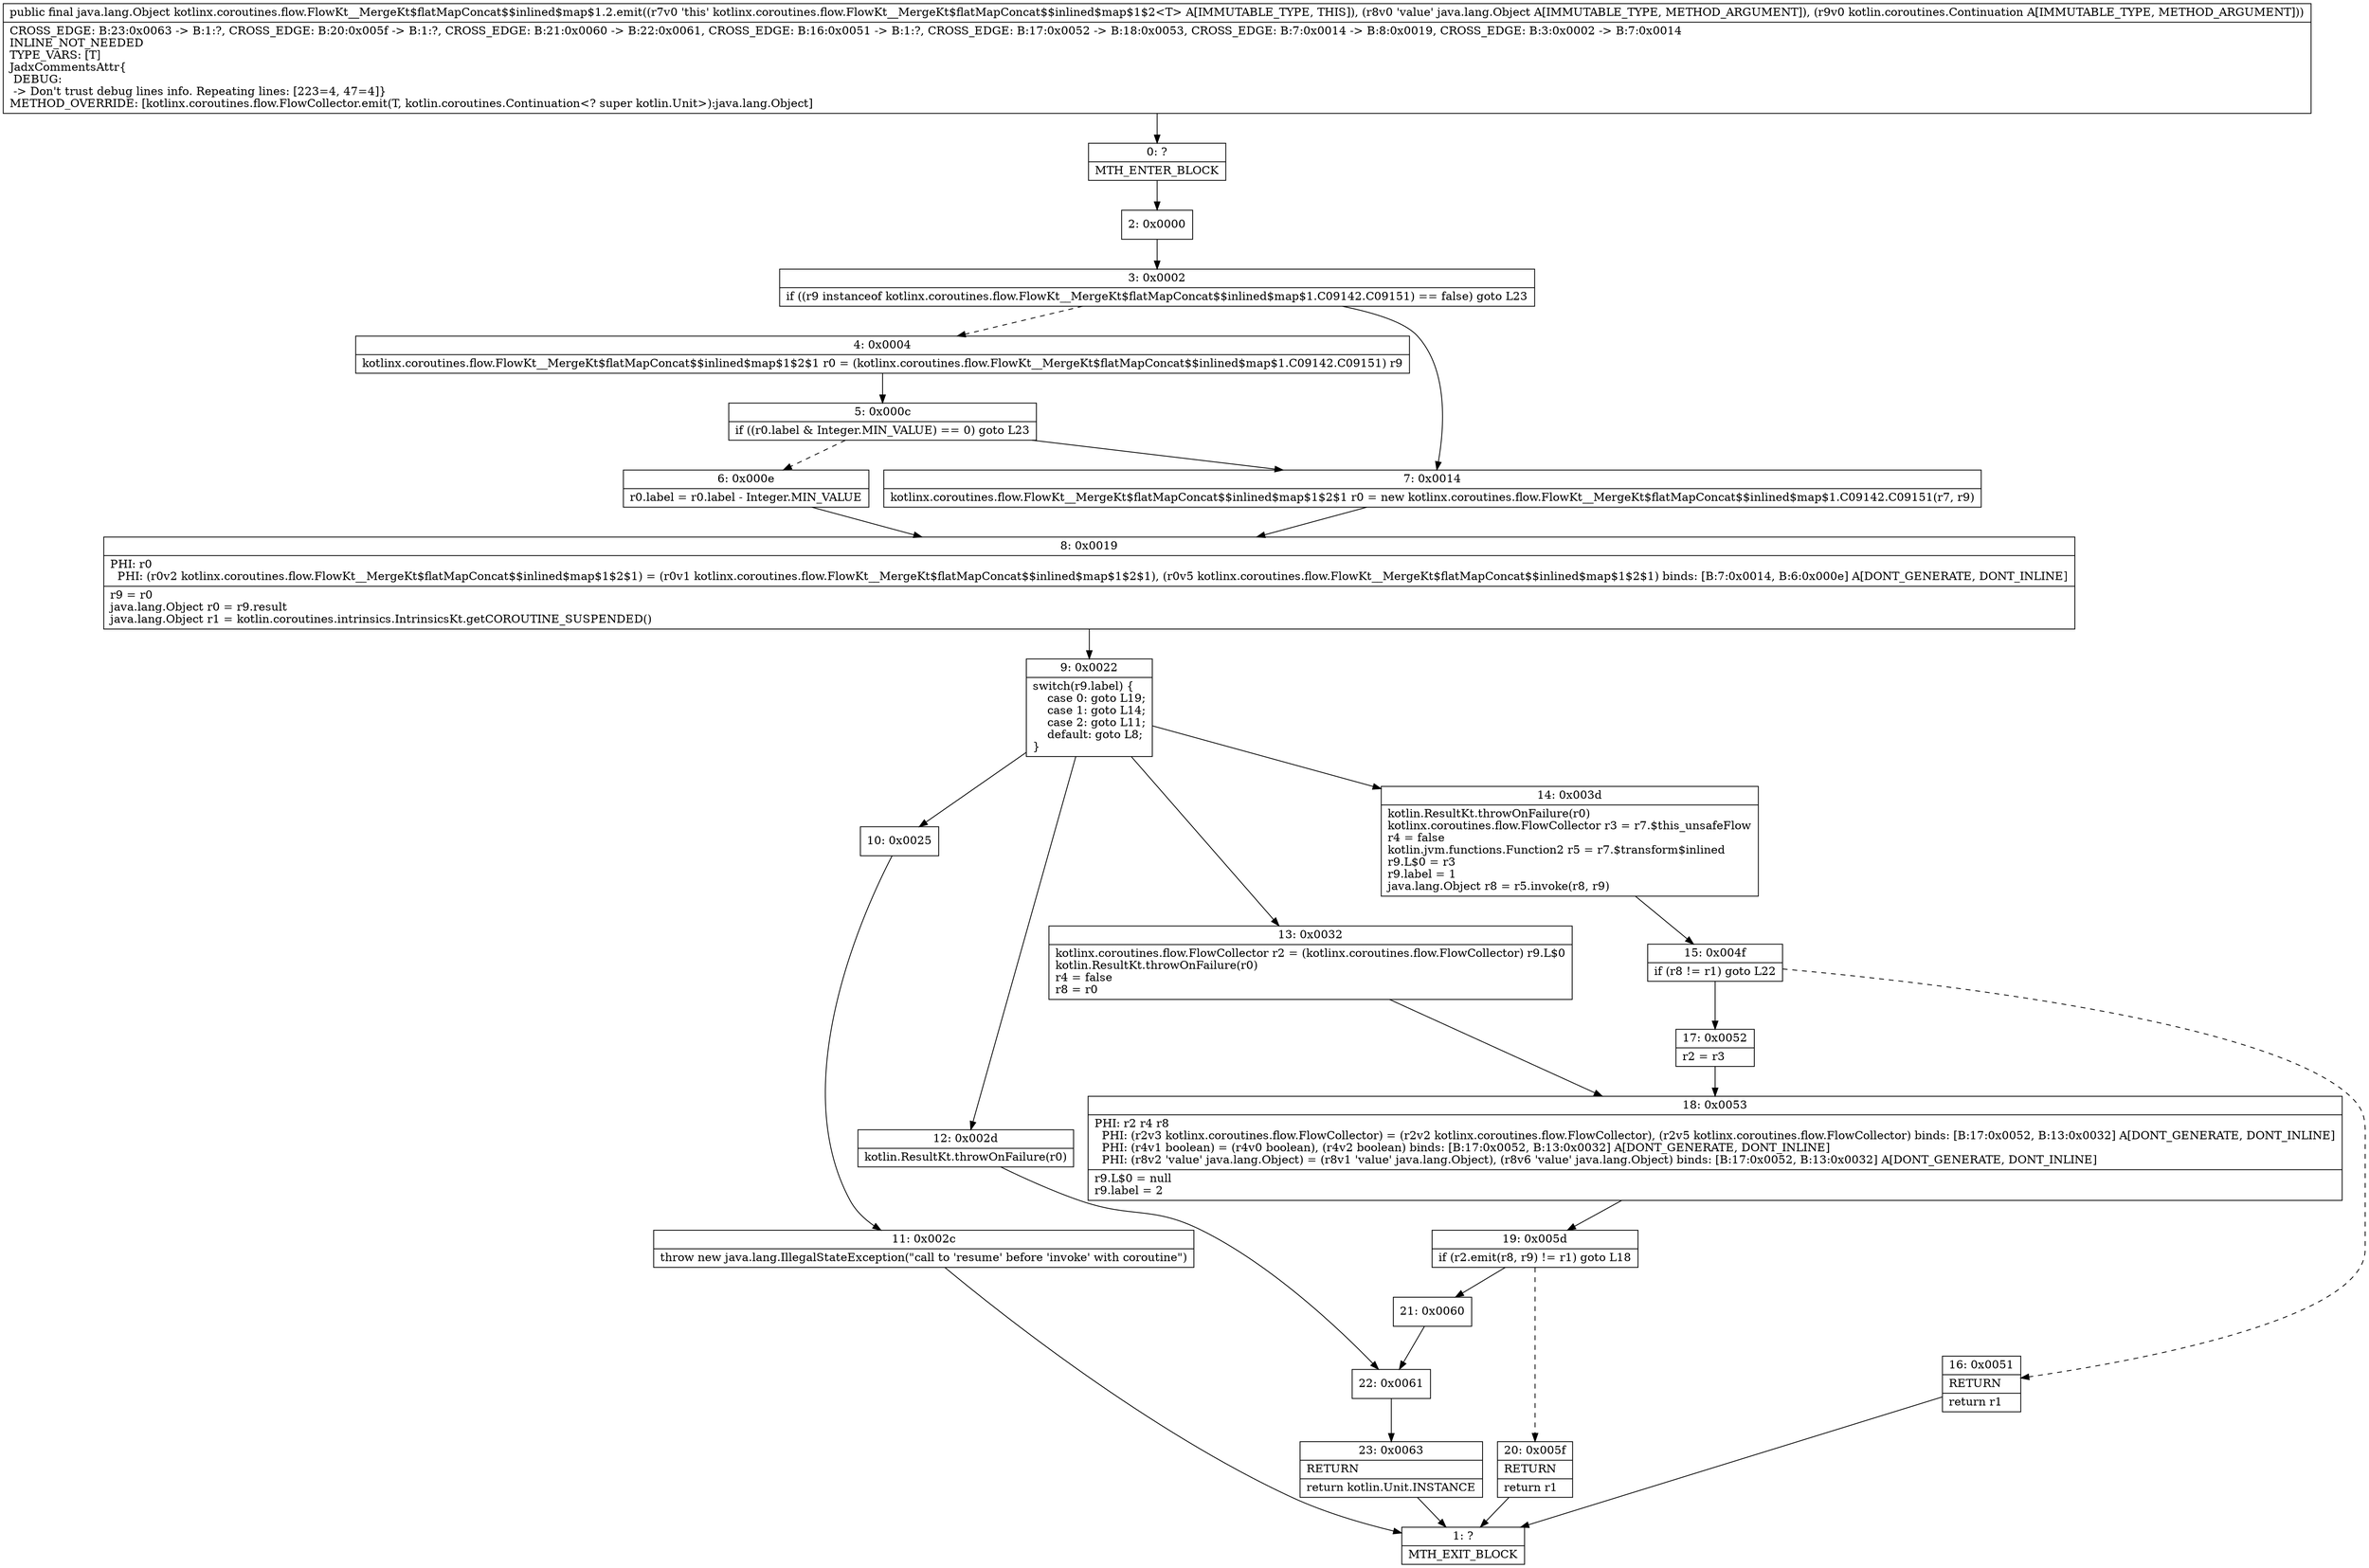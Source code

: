 digraph "CFG forkotlinx.coroutines.flow.FlowKt__MergeKt$flatMapConcat$$inlined$map$1.2.emit(Ljava\/lang\/Object;Lkotlin\/coroutines\/Continuation;)Ljava\/lang\/Object;" {
Node_0 [shape=record,label="{0\:\ ?|MTH_ENTER_BLOCK\l}"];
Node_2 [shape=record,label="{2\:\ 0x0000}"];
Node_3 [shape=record,label="{3\:\ 0x0002|if ((r9 instanceof kotlinx.coroutines.flow.FlowKt__MergeKt$flatMapConcat$$inlined$map$1.C09142.C09151) == false) goto L23\l}"];
Node_4 [shape=record,label="{4\:\ 0x0004|kotlinx.coroutines.flow.FlowKt__MergeKt$flatMapConcat$$inlined$map$1$2$1 r0 = (kotlinx.coroutines.flow.FlowKt__MergeKt$flatMapConcat$$inlined$map$1.C09142.C09151) r9\l}"];
Node_5 [shape=record,label="{5\:\ 0x000c|if ((r0.label & Integer.MIN_VALUE) == 0) goto L23\l}"];
Node_6 [shape=record,label="{6\:\ 0x000e|r0.label = r0.label \- Integer.MIN_VALUE\l}"];
Node_8 [shape=record,label="{8\:\ 0x0019|PHI: r0 \l  PHI: (r0v2 kotlinx.coroutines.flow.FlowKt__MergeKt$flatMapConcat$$inlined$map$1$2$1) = (r0v1 kotlinx.coroutines.flow.FlowKt__MergeKt$flatMapConcat$$inlined$map$1$2$1), (r0v5 kotlinx.coroutines.flow.FlowKt__MergeKt$flatMapConcat$$inlined$map$1$2$1) binds: [B:7:0x0014, B:6:0x000e] A[DONT_GENERATE, DONT_INLINE]\l|r9 = r0\ljava.lang.Object r0 = r9.result\ljava.lang.Object r1 = kotlin.coroutines.intrinsics.IntrinsicsKt.getCOROUTINE_SUSPENDED()\l}"];
Node_9 [shape=record,label="{9\:\ 0x0022|switch(r9.label) \{\l    case 0: goto L19;\l    case 1: goto L14;\l    case 2: goto L11;\l    default: goto L8;\l\}\l}"];
Node_10 [shape=record,label="{10\:\ 0x0025}"];
Node_11 [shape=record,label="{11\:\ 0x002c|throw new java.lang.IllegalStateException(\"call to 'resume' before 'invoke' with coroutine\")\l}"];
Node_1 [shape=record,label="{1\:\ ?|MTH_EXIT_BLOCK\l}"];
Node_12 [shape=record,label="{12\:\ 0x002d|kotlin.ResultKt.throwOnFailure(r0)\l}"];
Node_22 [shape=record,label="{22\:\ 0x0061}"];
Node_23 [shape=record,label="{23\:\ 0x0063|RETURN\l|return kotlin.Unit.INSTANCE\l}"];
Node_13 [shape=record,label="{13\:\ 0x0032|kotlinx.coroutines.flow.FlowCollector r2 = (kotlinx.coroutines.flow.FlowCollector) r9.L$0\lkotlin.ResultKt.throwOnFailure(r0)\lr4 = false\lr8 = r0\l}"];
Node_18 [shape=record,label="{18\:\ 0x0053|PHI: r2 r4 r8 \l  PHI: (r2v3 kotlinx.coroutines.flow.FlowCollector) = (r2v2 kotlinx.coroutines.flow.FlowCollector), (r2v5 kotlinx.coroutines.flow.FlowCollector) binds: [B:17:0x0052, B:13:0x0032] A[DONT_GENERATE, DONT_INLINE]\l  PHI: (r4v1 boolean) = (r4v0 boolean), (r4v2 boolean) binds: [B:17:0x0052, B:13:0x0032] A[DONT_GENERATE, DONT_INLINE]\l  PHI: (r8v2 'value' java.lang.Object) = (r8v1 'value' java.lang.Object), (r8v6 'value' java.lang.Object) binds: [B:17:0x0052, B:13:0x0032] A[DONT_GENERATE, DONT_INLINE]\l|r9.L$0 = null\lr9.label = 2\l}"];
Node_19 [shape=record,label="{19\:\ 0x005d|if (r2.emit(r8, r9) != r1) goto L18\l}"];
Node_20 [shape=record,label="{20\:\ 0x005f|RETURN\l|return r1\l}"];
Node_21 [shape=record,label="{21\:\ 0x0060}"];
Node_14 [shape=record,label="{14\:\ 0x003d|kotlin.ResultKt.throwOnFailure(r0)\lkotlinx.coroutines.flow.FlowCollector r3 = r7.$this_unsafeFlow\lr4 = false\lkotlin.jvm.functions.Function2 r5 = r7.$transform$inlined\lr9.L$0 = r3\lr9.label = 1\ljava.lang.Object r8 = r5.invoke(r8, r9)\l}"];
Node_15 [shape=record,label="{15\:\ 0x004f|if (r8 != r1) goto L22\l}"];
Node_16 [shape=record,label="{16\:\ 0x0051|RETURN\l|return r1\l}"];
Node_17 [shape=record,label="{17\:\ 0x0052|r2 = r3\l}"];
Node_7 [shape=record,label="{7\:\ 0x0014|kotlinx.coroutines.flow.FlowKt__MergeKt$flatMapConcat$$inlined$map$1$2$1 r0 = new kotlinx.coroutines.flow.FlowKt__MergeKt$flatMapConcat$$inlined$map$1.C09142.C09151(r7, r9)\l}"];
MethodNode[shape=record,label="{public final java.lang.Object kotlinx.coroutines.flow.FlowKt__MergeKt$flatMapConcat$$inlined$map$1.2.emit((r7v0 'this' kotlinx.coroutines.flow.FlowKt__MergeKt$flatMapConcat$$inlined$map$1$2\<T\> A[IMMUTABLE_TYPE, THIS]), (r8v0 'value' java.lang.Object A[IMMUTABLE_TYPE, METHOD_ARGUMENT]), (r9v0 kotlin.coroutines.Continuation A[IMMUTABLE_TYPE, METHOD_ARGUMENT]))  | CROSS_EDGE: B:23:0x0063 \-\> B:1:?, CROSS_EDGE: B:20:0x005f \-\> B:1:?, CROSS_EDGE: B:21:0x0060 \-\> B:22:0x0061, CROSS_EDGE: B:16:0x0051 \-\> B:1:?, CROSS_EDGE: B:17:0x0052 \-\> B:18:0x0053, CROSS_EDGE: B:7:0x0014 \-\> B:8:0x0019, CROSS_EDGE: B:3:0x0002 \-\> B:7:0x0014\lINLINE_NOT_NEEDED\lTYPE_VARS: [T]\lJadxCommentsAttr\{\l DEBUG: \l \-\> Don't trust debug lines info. Repeating lines: [223=4, 47=4]\}\lMETHOD_OVERRIDE: [kotlinx.coroutines.flow.FlowCollector.emit(T, kotlin.coroutines.Continuation\<? super kotlin.Unit\>):java.lang.Object]\l}"];
MethodNode -> Node_0;Node_0 -> Node_2;
Node_2 -> Node_3;
Node_3 -> Node_4[style=dashed];
Node_3 -> Node_7;
Node_4 -> Node_5;
Node_5 -> Node_6[style=dashed];
Node_5 -> Node_7;
Node_6 -> Node_8;
Node_8 -> Node_9;
Node_9 -> Node_10;
Node_9 -> Node_12;
Node_9 -> Node_13;
Node_9 -> Node_14;
Node_10 -> Node_11;
Node_11 -> Node_1;
Node_12 -> Node_22;
Node_22 -> Node_23;
Node_23 -> Node_1;
Node_13 -> Node_18;
Node_18 -> Node_19;
Node_19 -> Node_20[style=dashed];
Node_19 -> Node_21;
Node_20 -> Node_1;
Node_21 -> Node_22;
Node_14 -> Node_15;
Node_15 -> Node_16[style=dashed];
Node_15 -> Node_17;
Node_16 -> Node_1;
Node_17 -> Node_18;
Node_7 -> Node_8;
}

